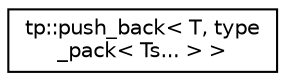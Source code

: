digraph "Graphical Class Hierarchy"
{
 // LATEX_PDF_SIZE
  edge [fontname="Helvetica",fontsize="10",labelfontname="Helvetica",labelfontsize="10"];
  node [fontname="Helvetica",fontsize="10",shape=record];
  rankdir="LR";
  Node0 [label="tp::push_back\< T, type\l_pack\< Ts... \> \>",height=0.2,width=0.4,color="black", fillcolor="white", style="filled",URL="$structtp_1_1push__back_3_01T_00_01type__pack_3_01Ts_8_8_8_01_4_01_4.html",tooltip=" "];
}
